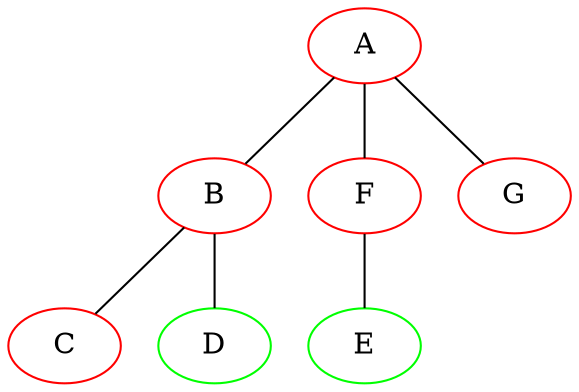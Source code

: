 graph {
A [color=red]
B [color=red]
C [color=red]
D [color=green]
E [color=green]
F [color=red]
G [color=red]
 A -- B
 B -- C
 B -- D
 A -- F
 A -- G
 F -- E
}
